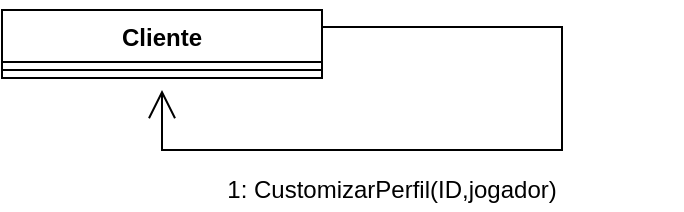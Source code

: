 <mxfile version="12.2.9" type="device" pages="1"><diagram id="vnEfgUa3KnfhuNQwinGI" name="Page-1"><mxGraphModel dx="942" dy="589" grid="1" gridSize="10" guides="1" tooltips="1" connect="1" arrows="1" fold="1" page="1" pageScale="1" pageWidth="827" pageHeight="1169" math="0" shadow="0"><root><mxCell id="0"/><mxCell id="1" parent="0"/><mxCell id="w-OtaB0kF4PF_rLZ_xk6-233" style="edgeStyle=orthogonalEdgeStyle;rounded=0;jumpSize=7;orthogonalLoop=1;jettySize=auto;html=1;exitX=1;exitY=0.25;exitDx=0;exitDy=0;startArrow=none;startFill=0;startSize=13;endArrow=open;endFill=0;endSize=12;" edge="1" parent="1" source="w-OtaB0kF4PF_rLZ_xk6-185"><mxGeometry relative="1" as="geometry"><mxPoint x="400" y="120" as="targetPoint"/><Array as="points"><mxPoint x="600" y="89"/><mxPoint x="600" y="150"/><mxPoint x="400" y="150"/></Array></mxGeometry></mxCell><mxCell id="w-OtaB0kF4PF_rLZ_xk6-185" value="Cliente" style="swimlane;fontStyle=1;align=center;verticalAlign=top;childLayout=stackLayout;horizontal=1;startSize=26;horizontalStack=0;resizeParent=1;resizeParentMax=0;resizeLast=0;collapsible=1;marginBottom=0;" vertex="1" parent="1"><mxGeometry x="320" y="80" width="160" height="34" as="geometry"/></mxCell><mxCell id="w-OtaB0kF4PF_rLZ_xk6-187" value="" style="line;strokeWidth=1;fillColor=none;align=left;verticalAlign=middle;spacingTop=-1;spacingLeft=3;spacingRight=3;rotatable=0;labelPosition=right;points=[];portConstraint=eastwest;" vertex="1" parent="w-OtaB0kF4PF_rLZ_xk6-185"><mxGeometry y="26" width="160" height="8" as="geometry"/></mxCell><mxCell id="w-OtaB0kF4PF_rLZ_xk6-234" value="1: CustomizarPerfil(ID,jogador)" style="text;html=1;strokeColor=none;fillColor=none;align=center;verticalAlign=middle;whiteSpace=wrap;rounded=0;" vertex="1" parent="1"><mxGeometry x="370" y="160" width="290" height="20" as="geometry"/></mxCell></root></mxGraphModel></diagram></mxfile>